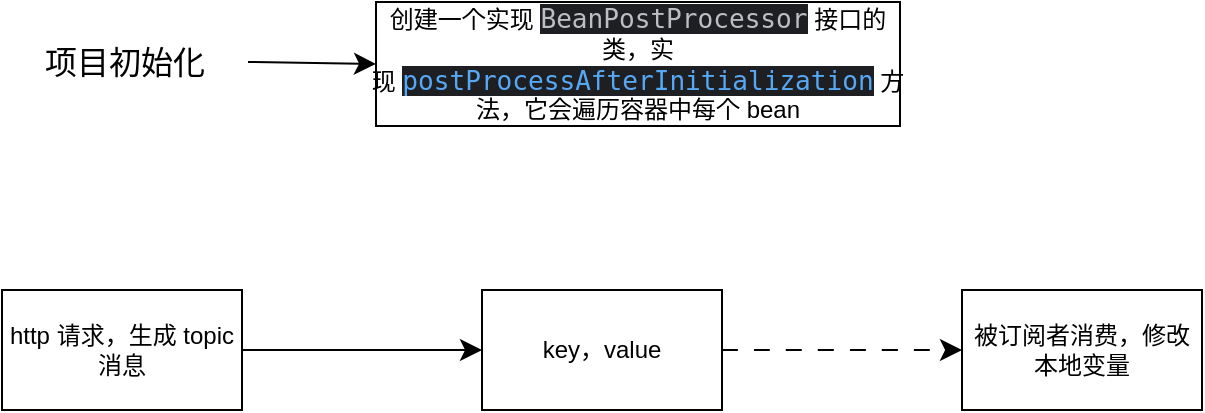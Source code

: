 <mxfile version="28.2.1">
  <diagram name="第 1 页" id="DMPxisfdXsRXzmTre6Gv">
    <mxGraphModel dx="1339" dy="1519" grid="0" gridSize="10" guides="1" tooltips="1" connect="1" arrows="1" fold="1" page="0" pageScale="1" pageWidth="1169" pageHeight="1654" math="0" shadow="0">
      <root>
        <mxCell id="0" />
        <mxCell id="1" parent="0" />
        <mxCell id="3-oV6_wJqUeGKegxItI3-6" value="" style="edgeStyle=none;curved=1;rounded=0;orthogonalLoop=1;jettySize=auto;html=1;fontSize=12;startSize=8;endSize=8;" edge="1" parent="1" source="3-oV6_wJqUeGKegxItI3-1" target="3-oV6_wJqUeGKegxItI3-5">
          <mxGeometry relative="1" as="geometry" />
        </mxCell>
        <mxCell id="3-oV6_wJqUeGKegxItI3-1" value="http 请求，生成 topic 消息" style="rounded=0;whiteSpace=wrap;html=1;" vertex="1" parent="1">
          <mxGeometry x="-318" y="-272" width="120" height="60" as="geometry" />
        </mxCell>
        <mxCell id="3-oV6_wJqUeGKegxItI3-2" value="创建一个实现&amp;nbsp;&lt;span style=&quot;font-family: &amp;quot;JetBrains Mono&amp;quot;, monospace; font-size: 9.8pt; background-color: rgb(30, 31, 34); color: rgb(188, 190, 196);&quot;&gt;BeanPostProcessor&lt;/span&gt;&lt;span style=&quot;background-color: transparent; color: light-dark(rgb(0, 0, 0), rgb(255, 255, 255));&quot;&gt;&amp;nbsp;接口的类，实现&amp;nbsp;&lt;/span&gt;&lt;span style=&quot;color: rgb(86, 168, 245); font-family: &amp;quot;JetBrains Mono&amp;quot;, monospace; font-size: 9.8pt; background-color: rgb(30, 31, 34);&quot;&gt;postProcessAfterInitialization&lt;/span&gt;&lt;span style=&quot;background-color: transparent; color: light-dark(rgb(0, 0, 0), rgb(255, 255, 255));&quot;&gt;&amp;nbsp;方法，它会遍历容器中每个 bean&lt;/span&gt;" style="rounded=0;whiteSpace=wrap;html=1;" vertex="1" parent="1">
          <mxGeometry x="-131" y="-416" width="262" height="62" as="geometry" />
        </mxCell>
        <mxCell id="3-oV6_wJqUeGKegxItI3-4" style="edgeStyle=none;curved=1;rounded=0;orthogonalLoop=1;jettySize=auto;html=1;exitX=1;exitY=0.5;exitDx=0;exitDy=0;entryX=0;entryY=0.5;entryDx=0;entryDy=0;fontSize=12;startSize=8;endSize=8;" edge="1" parent="1" source="3-oV6_wJqUeGKegxItI3-3" target="3-oV6_wJqUeGKegxItI3-2">
          <mxGeometry relative="1" as="geometry" />
        </mxCell>
        <mxCell id="3-oV6_wJqUeGKegxItI3-3" value="项目初始化" style="text;strokeColor=none;fillColor=none;html=1;align=center;verticalAlign=middle;whiteSpace=wrap;rounded=0;fontSize=16;" vertex="1" parent="1">
          <mxGeometry x="-318" y="-401" width="123" height="30" as="geometry" />
        </mxCell>
        <mxCell id="3-oV6_wJqUeGKegxItI3-8" value="" style="edgeStyle=none;curved=1;rounded=0;orthogonalLoop=1;jettySize=auto;html=1;fontSize=12;startSize=8;endSize=8;dashed=1;dashPattern=8 8;" edge="1" parent="1" source="3-oV6_wJqUeGKegxItI3-5" target="3-oV6_wJqUeGKegxItI3-7">
          <mxGeometry relative="1" as="geometry" />
        </mxCell>
        <mxCell id="3-oV6_wJqUeGKegxItI3-5" value="key，value" style="rounded=0;whiteSpace=wrap;html=1;" vertex="1" parent="1">
          <mxGeometry x="-78" y="-272" width="120" height="60" as="geometry" />
        </mxCell>
        <mxCell id="3-oV6_wJqUeGKegxItI3-7" value="被订阅者消费，修改本地变量" style="whiteSpace=wrap;html=1;rounded=0;" vertex="1" parent="1">
          <mxGeometry x="162" y="-272" width="120" height="60" as="geometry" />
        </mxCell>
      </root>
    </mxGraphModel>
  </diagram>
</mxfile>
